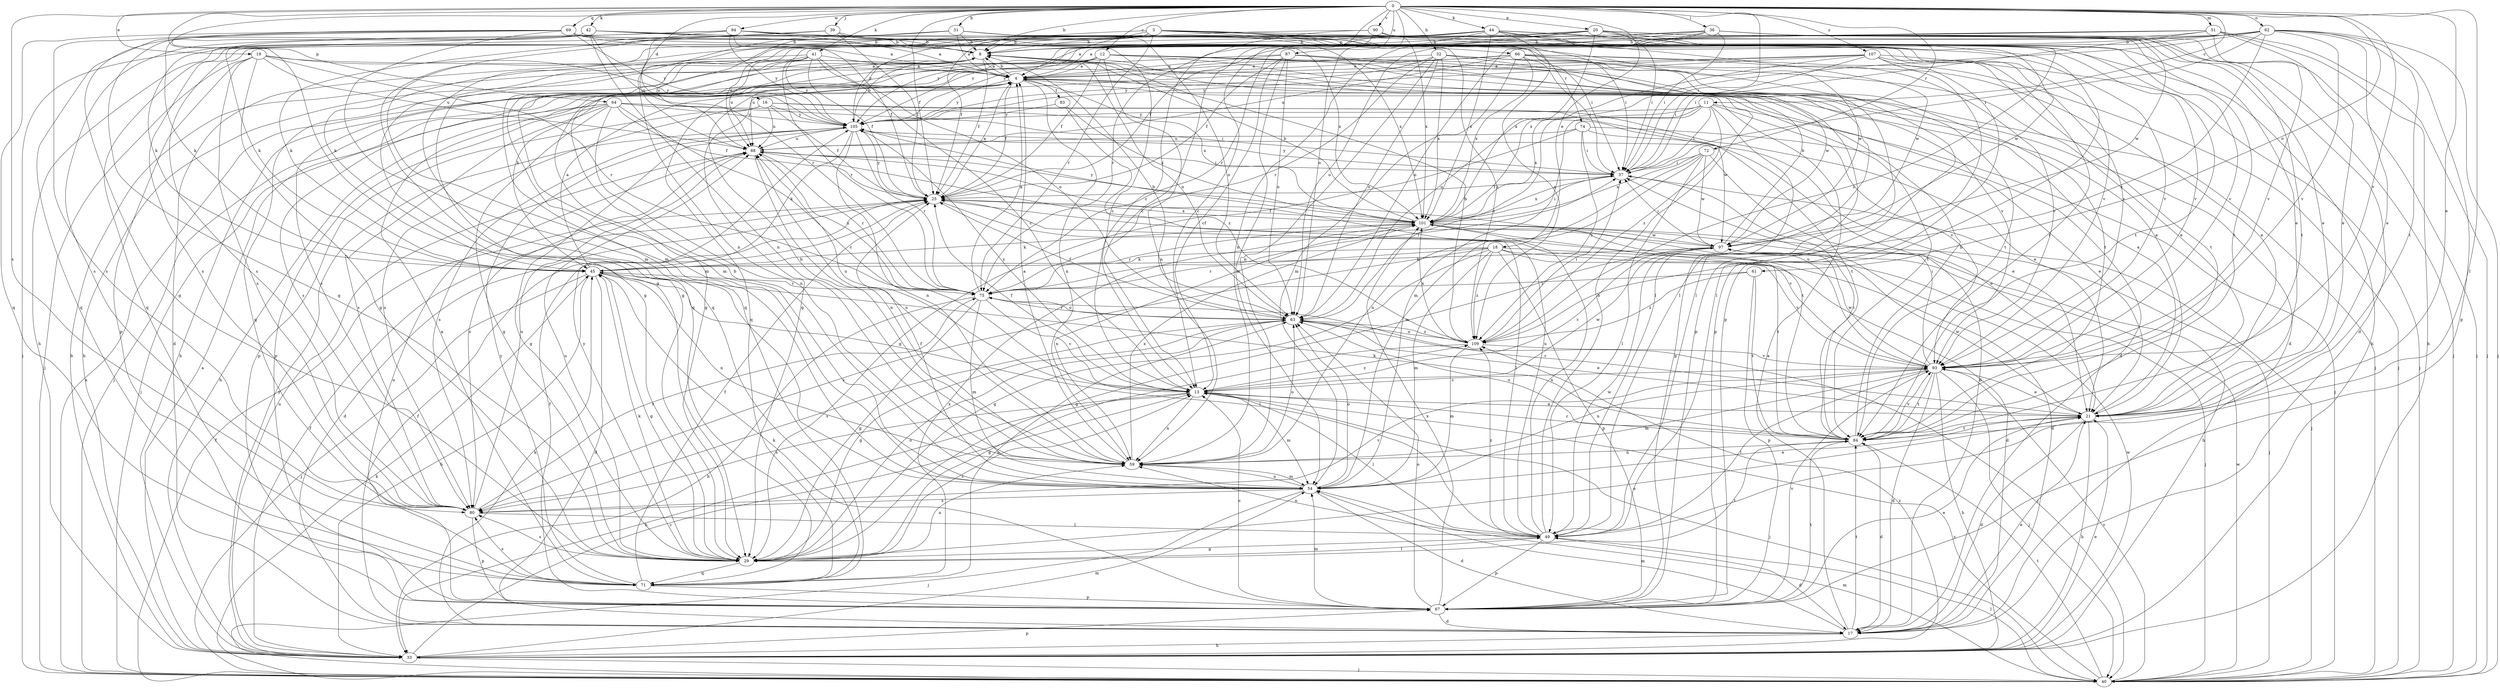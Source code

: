 strict digraph  {
0;
3;
4;
8;
11;
12;
13;
16;
17;
18;
19;
20;
21;
25;
29;
31;
32;
33;
36;
37;
39;
40;
41;
42;
44;
45;
49;
51;
54;
59;
61;
62;
63;
64;
66;
67;
69;
71;
72;
74;
75;
80;
83;
84;
87;
88;
90;
93;
94;
97;
101;
105;
107;
109;
0 -> 8  [label=b];
0 -> 11  [label=c];
0 -> 12  [label=c];
0 -> 13  [label=c];
0 -> 16  [label=d];
0 -> 18  [label=e];
0 -> 19  [label=e];
0 -> 20  [label=e];
0 -> 21  [label=e];
0 -> 25  [label=f];
0 -> 29  [label=g];
0 -> 31  [label=h];
0 -> 32  [label=h];
0 -> 36  [label=i];
0 -> 37  [label=i];
0 -> 39  [label=j];
0 -> 41  [label=k];
0 -> 42  [label=k];
0 -> 44  [label=k];
0 -> 49  [label=l];
0 -> 51  [label=m];
0 -> 61  [label=o];
0 -> 62  [label=o];
0 -> 63  [label=o];
0 -> 64  [label=p];
0 -> 69  [label=q];
0 -> 72  [label=r];
0 -> 80  [label=s];
0 -> 87  [label=u];
0 -> 90  [label=v];
0 -> 93  [label=v];
0 -> 94  [label=w];
0 -> 107  [label=z];
3 -> 4  [label=a];
3 -> 8  [label=b];
3 -> 25  [label=f];
3 -> 37  [label=i];
3 -> 66  [label=p];
3 -> 71  [label=q];
3 -> 74  [label=r];
3 -> 75  [label=r];
3 -> 80  [label=s];
3 -> 93  [label=v];
3 -> 97  [label=w];
3 -> 105  [label=y];
3 -> 109  [label=z];
4 -> 8  [label=b];
4 -> 17  [label=d];
4 -> 25  [label=f];
4 -> 40  [label=j];
4 -> 59  [label=n];
4 -> 80  [label=s];
4 -> 83  [label=t];
4 -> 84  [label=t];
4 -> 101  [label=x];
4 -> 105  [label=y];
8 -> 4  [label=a];
8 -> 25  [label=f];
8 -> 33  [label=h];
8 -> 54  [label=m];
8 -> 63  [label=o];
8 -> 71  [label=q];
11 -> 37  [label=i];
11 -> 40  [label=j];
11 -> 54  [label=m];
11 -> 63  [label=o];
11 -> 67  [label=p];
11 -> 93  [label=v];
11 -> 101  [label=x];
11 -> 105  [label=y];
11 -> 109  [label=z];
12 -> 4  [label=a];
12 -> 21  [label=e];
12 -> 25  [label=f];
12 -> 29  [label=g];
12 -> 40  [label=j];
12 -> 49  [label=l];
12 -> 59  [label=n];
12 -> 71  [label=q];
12 -> 80  [label=s];
12 -> 88  [label=u];
12 -> 93  [label=v];
13 -> 21  [label=e];
13 -> 25  [label=f];
13 -> 33  [label=h];
13 -> 40  [label=j];
13 -> 49  [label=l];
13 -> 54  [label=m];
13 -> 59  [label=n];
13 -> 80  [label=s];
13 -> 88  [label=u];
13 -> 97  [label=w];
13 -> 105  [label=y];
13 -> 109  [label=z];
16 -> 21  [label=e];
16 -> 25  [label=f];
16 -> 67  [label=p];
16 -> 80  [label=s];
16 -> 88  [label=u];
16 -> 97  [label=w];
16 -> 105  [label=y];
17 -> 4  [label=a];
17 -> 21  [label=e];
17 -> 25  [label=f];
17 -> 33  [label=h];
17 -> 45  [label=k];
17 -> 54  [label=m];
17 -> 84  [label=t];
18 -> 17  [label=d];
18 -> 29  [label=g];
18 -> 40  [label=j];
18 -> 45  [label=k];
18 -> 54  [label=m];
18 -> 67  [label=p];
18 -> 75  [label=r];
18 -> 80  [label=s];
18 -> 93  [label=v];
18 -> 109  [label=z];
19 -> 4  [label=a];
19 -> 29  [label=g];
19 -> 40  [label=j];
19 -> 67  [label=p];
19 -> 75  [label=r];
19 -> 80  [label=s];
19 -> 88  [label=u];
19 -> 105  [label=y];
20 -> 8  [label=b];
20 -> 21  [label=e];
20 -> 37  [label=i];
20 -> 40  [label=j];
20 -> 45  [label=k];
20 -> 59  [label=n];
20 -> 71  [label=q];
20 -> 75  [label=r];
20 -> 80  [label=s];
20 -> 84  [label=t];
20 -> 93  [label=v];
20 -> 101  [label=x];
20 -> 109  [label=z];
21 -> 4  [label=a];
21 -> 17  [label=d];
21 -> 33  [label=h];
21 -> 75  [label=r];
21 -> 84  [label=t];
21 -> 97  [label=w];
25 -> 4  [label=a];
25 -> 17  [label=d];
25 -> 49  [label=l];
25 -> 93  [label=v];
25 -> 101  [label=x];
25 -> 105  [label=y];
29 -> 13  [label=c];
29 -> 21  [label=e];
29 -> 45  [label=k];
29 -> 49  [label=l];
29 -> 59  [label=n];
29 -> 63  [label=o];
29 -> 71  [label=q];
29 -> 80  [label=s];
29 -> 84  [label=t];
29 -> 88  [label=u];
29 -> 105  [label=y];
31 -> 4  [label=a];
31 -> 8  [label=b];
31 -> 33  [label=h];
31 -> 37  [label=i];
31 -> 59  [label=n];
31 -> 63  [label=o];
31 -> 88  [label=u];
31 -> 101  [label=x];
32 -> 4  [label=a];
32 -> 21  [label=e];
32 -> 49  [label=l];
32 -> 59  [label=n];
32 -> 63  [label=o];
32 -> 67  [label=p];
32 -> 75  [label=r];
32 -> 84  [label=t];
32 -> 101  [label=x];
32 -> 105  [label=y];
33 -> 4  [label=a];
33 -> 8  [label=b];
33 -> 13  [label=c];
33 -> 21  [label=e];
33 -> 25  [label=f];
33 -> 40  [label=j];
33 -> 54  [label=m];
33 -> 67  [label=p];
33 -> 88  [label=u];
33 -> 97  [label=w];
33 -> 105  [label=y];
33 -> 109  [label=z];
36 -> 8  [label=b];
36 -> 17  [label=d];
36 -> 25  [label=f];
36 -> 29  [label=g];
36 -> 37  [label=i];
36 -> 40  [label=j];
36 -> 63  [label=o];
36 -> 84  [label=t];
36 -> 97  [label=w];
36 -> 105  [label=y];
37 -> 25  [label=f];
37 -> 40  [label=j];
37 -> 101  [label=x];
37 -> 105  [label=y];
39 -> 8  [label=b];
39 -> 13  [label=c];
39 -> 25  [label=f];
39 -> 40  [label=j];
39 -> 45  [label=k];
39 -> 88  [label=u];
40 -> 4  [label=a];
40 -> 13  [label=c];
40 -> 25  [label=f];
40 -> 45  [label=k];
40 -> 49  [label=l];
40 -> 54  [label=m];
40 -> 84  [label=t];
40 -> 93  [label=v];
40 -> 97  [label=w];
41 -> 4  [label=a];
41 -> 13  [label=c];
41 -> 17  [label=d];
41 -> 25  [label=f];
41 -> 54  [label=m];
41 -> 63  [label=o];
41 -> 75  [label=r];
41 -> 88  [label=u];
41 -> 105  [label=y];
42 -> 8  [label=b];
42 -> 29  [label=g];
42 -> 45  [label=k];
42 -> 59  [label=n];
42 -> 71  [label=q];
42 -> 75  [label=r];
42 -> 93  [label=v];
42 -> 101  [label=x];
44 -> 8  [label=b];
44 -> 13  [label=c];
44 -> 21  [label=e];
44 -> 67  [label=p];
44 -> 71  [label=q];
44 -> 84  [label=t];
44 -> 97  [label=w];
44 -> 101  [label=x];
44 -> 105  [label=y];
44 -> 109  [label=z];
45 -> 4  [label=a];
45 -> 17  [label=d];
45 -> 29  [label=g];
45 -> 33  [label=h];
45 -> 40  [label=j];
45 -> 49  [label=l];
45 -> 59  [label=n];
45 -> 75  [label=r];
49 -> 8  [label=b];
49 -> 17  [label=d];
49 -> 29  [label=g];
49 -> 59  [label=n];
49 -> 67  [label=p];
49 -> 88  [label=u];
49 -> 97  [label=w];
49 -> 101  [label=x];
49 -> 109  [label=z];
51 -> 4  [label=a];
51 -> 8  [label=b];
51 -> 21  [label=e];
51 -> 29  [label=g];
51 -> 33  [label=h];
51 -> 37  [label=i];
51 -> 40  [label=j];
51 -> 93  [label=v];
51 -> 105  [label=y];
54 -> 8  [label=b];
54 -> 17  [label=d];
54 -> 21  [label=e];
54 -> 25  [label=f];
54 -> 40  [label=j];
54 -> 59  [label=n];
54 -> 63  [label=o];
54 -> 80  [label=s];
59 -> 4  [label=a];
59 -> 8  [label=b];
59 -> 54  [label=m];
59 -> 63  [label=o];
59 -> 88  [label=u];
59 -> 101  [label=x];
61 -> 67  [label=p];
61 -> 75  [label=r];
61 -> 84  [label=t];
61 -> 109  [label=z];
62 -> 8  [label=b];
62 -> 21  [label=e];
62 -> 37  [label=i];
62 -> 40  [label=j];
62 -> 63  [label=o];
62 -> 67  [label=p];
62 -> 71  [label=q];
62 -> 84  [label=t];
62 -> 88  [label=u];
62 -> 93  [label=v];
62 -> 101  [label=x];
62 -> 109  [label=z];
63 -> 8  [label=b];
63 -> 21  [label=e];
63 -> 25  [label=f];
63 -> 29  [label=g];
63 -> 40  [label=j];
63 -> 75  [label=r];
63 -> 80  [label=s];
63 -> 109  [label=z];
64 -> 13  [label=c];
64 -> 25  [label=f];
64 -> 29  [label=g];
64 -> 33  [label=h];
64 -> 37  [label=i];
64 -> 40  [label=j];
64 -> 59  [label=n];
64 -> 67  [label=p];
64 -> 80  [label=s];
64 -> 84  [label=t];
64 -> 105  [label=y];
66 -> 4  [label=a];
66 -> 21  [label=e];
66 -> 33  [label=h];
66 -> 37  [label=i];
66 -> 40  [label=j];
66 -> 54  [label=m];
66 -> 84  [label=t];
66 -> 88  [label=u];
66 -> 93  [label=v];
66 -> 101  [label=x];
67 -> 13  [label=c];
67 -> 17  [label=d];
67 -> 21  [label=e];
67 -> 25  [label=f];
67 -> 45  [label=k];
67 -> 54  [label=m];
67 -> 63  [label=o];
67 -> 84  [label=t];
67 -> 88  [label=u];
67 -> 93  [label=v];
67 -> 101  [label=x];
69 -> 4  [label=a];
69 -> 8  [label=b];
69 -> 29  [label=g];
69 -> 45  [label=k];
69 -> 54  [label=m];
69 -> 71  [label=q];
69 -> 80  [label=s];
69 -> 84  [label=t];
69 -> 97  [label=w];
69 -> 105  [label=y];
71 -> 4  [label=a];
71 -> 25  [label=f];
71 -> 63  [label=o];
71 -> 67  [label=p];
71 -> 80  [label=s];
71 -> 101  [label=x];
71 -> 105  [label=y];
72 -> 21  [label=e];
72 -> 37  [label=i];
72 -> 49  [label=l];
72 -> 54  [label=m];
72 -> 59  [label=n];
72 -> 97  [label=w];
72 -> 101  [label=x];
74 -> 17  [label=d];
74 -> 21  [label=e];
74 -> 29  [label=g];
74 -> 37  [label=i];
74 -> 88  [label=u];
74 -> 109  [label=z];
75 -> 4  [label=a];
75 -> 13  [label=c];
75 -> 29  [label=g];
75 -> 33  [label=h];
75 -> 37  [label=i];
75 -> 54  [label=m];
75 -> 63  [label=o];
75 -> 88  [label=u];
80 -> 49  [label=l];
80 -> 67  [label=p];
80 -> 75  [label=r];
80 -> 88  [label=u];
80 -> 93  [label=v];
83 -> 101  [label=x];
83 -> 105  [label=y];
83 -> 109  [label=z];
84 -> 8  [label=b];
84 -> 13  [label=c];
84 -> 17  [label=d];
84 -> 37  [label=i];
84 -> 45  [label=k];
84 -> 59  [label=n];
84 -> 63  [label=o];
84 -> 93  [label=v];
87 -> 4  [label=a];
87 -> 13  [label=c];
87 -> 17  [label=d];
87 -> 25  [label=f];
87 -> 29  [label=g];
87 -> 49  [label=l];
87 -> 54  [label=m];
87 -> 63  [label=o];
87 -> 97  [label=w];
88 -> 37  [label=i];
88 -> 59  [label=n];
88 -> 75  [label=r];
88 -> 80  [label=s];
88 -> 84  [label=t];
90 -> 8  [label=b];
90 -> 13  [label=c];
90 -> 33  [label=h];
90 -> 75  [label=r];
90 -> 93  [label=v];
90 -> 101  [label=x];
93 -> 13  [label=c];
93 -> 17  [label=d];
93 -> 21  [label=e];
93 -> 33  [label=h];
93 -> 37  [label=i];
93 -> 40  [label=j];
93 -> 49  [label=l];
93 -> 54  [label=m];
93 -> 59  [label=n];
93 -> 84  [label=t];
93 -> 88  [label=u];
93 -> 97  [label=w];
94 -> 4  [label=a];
94 -> 8  [label=b];
94 -> 25  [label=f];
94 -> 45  [label=k];
94 -> 54  [label=m];
94 -> 80  [label=s];
94 -> 93  [label=v];
94 -> 105  [label=y];
97 -> 8  [label=b];
97 -> 13  [label=c];
97 -> 25  [label=f];
97 -> 29  [label=g];
97 -> 37  [label=i];
97 -> 45  [label=k];
101 -> 8  [label=b];
101 -> 17  [label=d];
101 -> 25  [label=f];
101 -> 33  [label=h];
101 -> 37  [label=i];
101 -> 40  [label=j];
101 -> 45  [label=k];
101 -> 59  [label=n];
101 -> 75  [label=r];
101 -> 84  [label=t];
101 -> 97  [label=w];
101 -> 105  [label=y];
105 -> 8  [label=b];
105 -> 21  [label=e];
105 -> 29  [label=g];
105 -> 45  [label=k];
105 -> 59  [label=n];
105 -> 75  [label=r];
105 -> 80  [label=s];
105 -> 88  [label=u];
107 -> 4  [label=a];
107 -> 37  [label=i];
107 -> 40  [label=j];
107 -> 45  [label=k];
107 -> 49  [label=l];
107 -> 63  [label=o];
107 -> 67  [label=p];
107 -> 84  [label=t];
107 -> 105  [label=y];
109 -> 8  [label=b];
109 -> 29  [label=g];
109 -> 37  [label=i];
109 -> 54  [label=m];
109 -> 63  [label=o];
109 -> 93  [label=v];
109 -> 101  [label=x];
}
